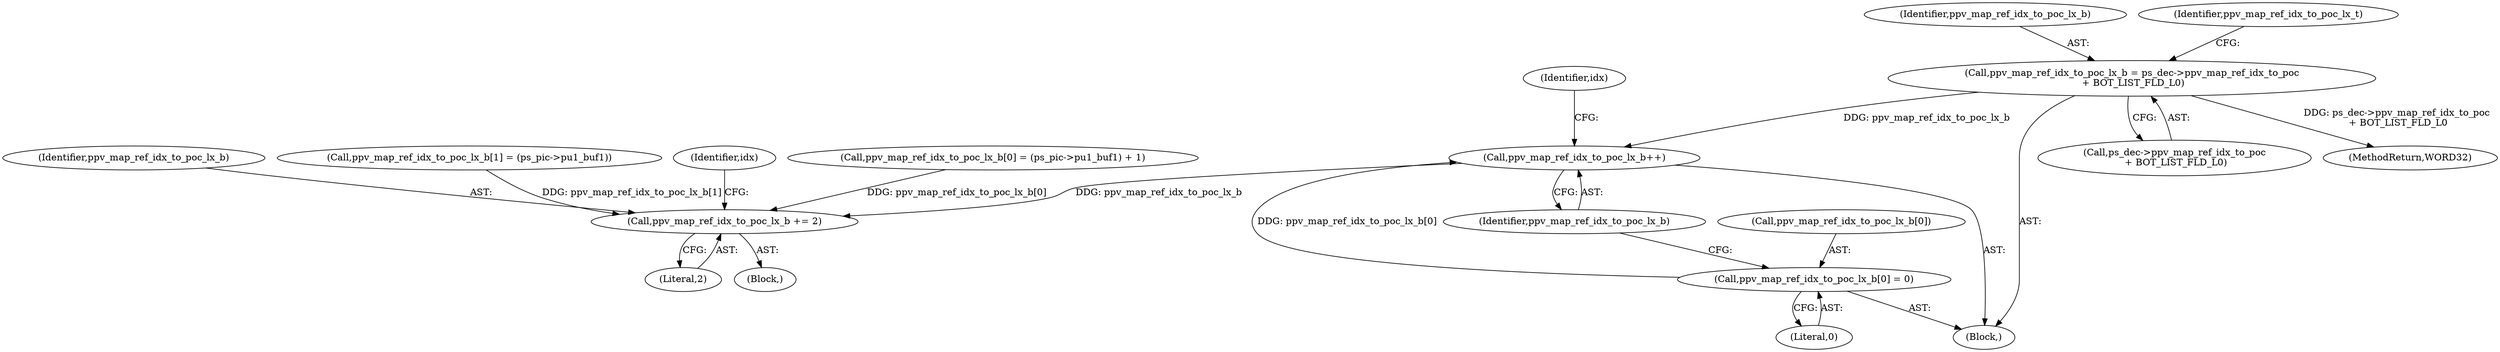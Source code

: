 digraph "0_Android_943323f1d9d3dd5c2634deb26cbe72343ca6b3db_0@pointer" {
"1000609" [label="(Call,ppv_map_ref_idx_to_poc_lx_b++)"];
"1000590" [label="(Call,ppv_map_ref_idx_to_poc_lx_b = ps_dec->ppv_map_ref_idx_to_poc\n + BOT_LIST_FLD_L0)"];
"1000604" [label="(Call,ppv_map_ref_idx_to_poc_lx_b[0] = 0)"];
"1000671" [label="(Call,ppv_map_ref_idx_to_poc_lx_b += 2)"];
"1000604" [label="(Call,ppv_map_ref_idx_to_poc_lx_b[0] = 0)"];
"1000592" [label="(Call,ps_dec->ppv_map_ref_idx_to_poc\n + BOT_LIST_FLD_L0)"];
"1000672" [label="(Identifier,ppv_map_ref_idx_to_poc_lx_b)"];
"1000610" [label="(Identifier,ppv_map_ref_idx_to_poc_lx_b)"];
"1000643" [label="(Call,ppv_map_ref_idx_to_poc_lx_b[1] = (ps_pic->pu1_buf1))"];
"1000608" [label="(Literal,0)"];
"1000591" [label="(Identifier,ppv_map_ref_idx_to_poc_lx_b)"];
"1000605" [label="(Call,ppv_map_ref_idx_to_poc_lx_b[0])"];
"1001235" [label="(MethodReturn,WORD32)"];
"1000673" [label="(Literal,2)"];
"1000625" [label="(Identifier,idx)"];
"1000613" [label="(Identifier,idx)"];
"1000609" [label="(Call,ppv_map_ref_idx_to_poc_lx_b++)"];
"1000650" [label="(Call,ppv_map_ref_idx_to_poc_lx_b[0] = (ps_pic->pu1_buf1) + 1)"];
"1000590" [label="(Call,ppv_map_ref_idx_to_poc_lx_b = ps_dec->ppv_map_ref_idx_to_poc\n + BOT_LIST_FLD_L0)"];
"1000599" [label="(Identifier,ppv_map_ref_idx_to_poc_lx_t)"];
"1000671" [label="(Call,ppv_map_ref_idx_to_poc_lx_b += 2)"];
"1000580" [label="(Block,)"];
"1000626" [label="(Block,)"];
"1000609" -> "1000580"  [label="AST: "];
"1000609" -> "1000610"  [label="CFG: "];
"1000610" -> "1000609"  [label="AST: "];
"1000613" -> "1000609"  [label="CFG: "];
"1000590" -> "1000609"  [label="DDG: ppv_map_ref_idx_to_poc_lx_b"];
"1000604" -> "1000609"  [label="DDG: ppv_map_ref_idx_to_poc_lx_b[0]"];
"1000609" -> "1000671"  [label="DDG: ppv_map_ref_idx_to_poc_lx_b"];
"1000590" -> "1000580"  [label="AST: "];
"1000590" -> "1000592"  [label="CFG: "];
"1000591" -> "1000590"  [label="AST: "];
"1000592" -> "1000590"  [label="AST: "];
"1000599" -> "1000590"  [label="CFG: "];
"1000590" -> "1001235"  [label="DDG: ps_dec->ppv_map_ref_idx_to_poc\n + BOT_LIST_FLD_L0"];
"1000604" -> "1000580"  [label="AST: "];
"1000604" -> "1000608"  [label="CFG: "];
"1000605" -> "1000604"  [label="AST: "];
"1000608" -> "1000604"  [label="AST: "];
"1000610" -> "1000604"  [label="CFG: "];
"1000671" -> "1000626"  [label="AST: "];
"1000671" -> "1000673"  [label="CFG: "];
"1000672" -> "1000671"  [label="AST: "];
"1000673" -> "1000671"  [label="AST: "];
"1000625" -> "1000671"  [label="CFG: "];
"1000650" -> "1000671"  [label="DDG: ppv_map_ref_idx_to_poc_lx_b[0]"];
"1000643" -> "1000671"  [label="DDG: ppv_map_ref_idx_to_poc_lx_b[1]"];
}
